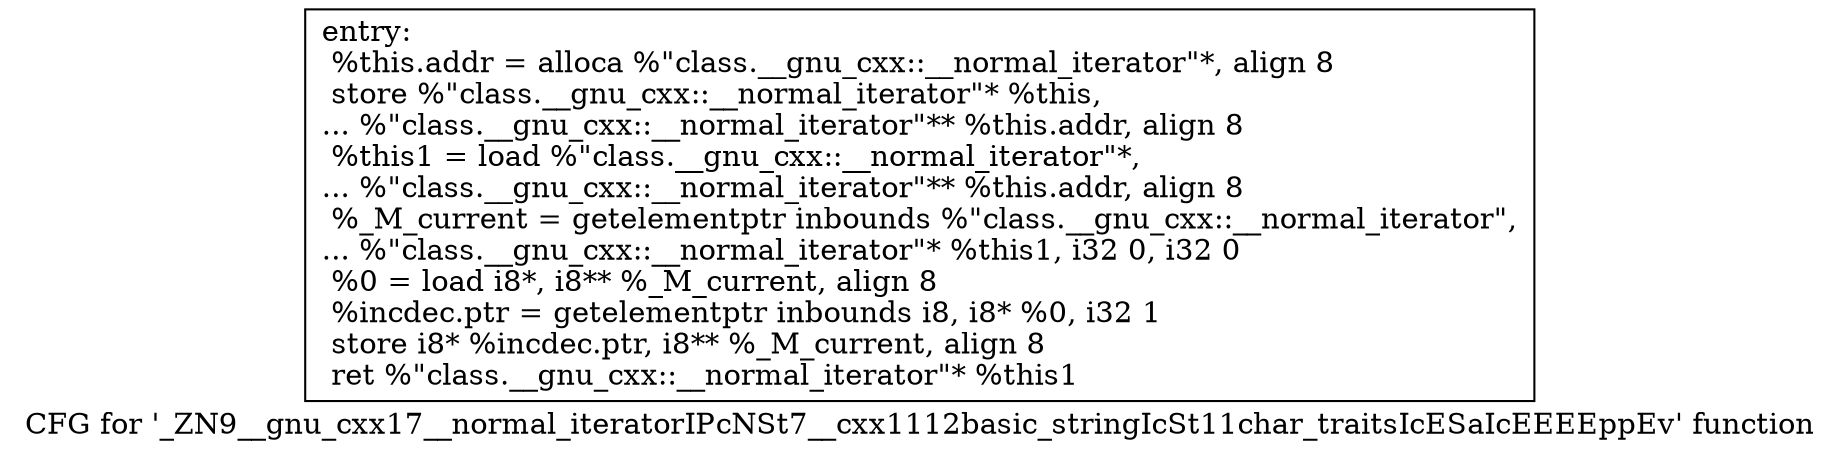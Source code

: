 digraph "CFG for '_ZN9__gnu_cxx17__normal_iteratorIPcNSt7__cxx1112basic_stringIcSt11char_traitsIcESaIcEEEEppEv' function" {
	label="CFG for '_ZN9__gnu_cxx17__normal_iteratorIPcNSt7__cxx1112basic_stringIcSt11char_traitsIcESaIcEEEEppEv' function";

	Node0x6bd21f0 [shape=record,label="{entry:\l  %this.addr = alloca %\"class.__gnu_cxx::__normal_iterator\"*, align 8\l  store %\"class.__gnu_cxx::__normal_iterator\"* %this,\l... %\"class.__gnu_cxx::__normal_iterator\"** %this.addr, align 8\l  %this1 = load %\"class.__gnu_cxx::__normal_iterator\"*,\l... %\"class.__gnu_cxx::__normal_iterator\"** %this.addr, align 8\l  %_M_current = getelementptr inbounds %\"class.__gnu_cxx::__normal_iterator\",\l... %\"class.__gnu_cxx::__normal_iterator\"* %this1, i32 0, i32 0\l  %0 = load i8*, i8** %_M_current, align 8\l  %incdec.ptr = getelementptr inbounds i8, i8* %0, i32 1\l  store i8* %incdec.ptr, i8** %_M_current, align 8\l  ret %\"class.__gnu_cxx::__normal_iterator\"* %this1\l}"];
}
